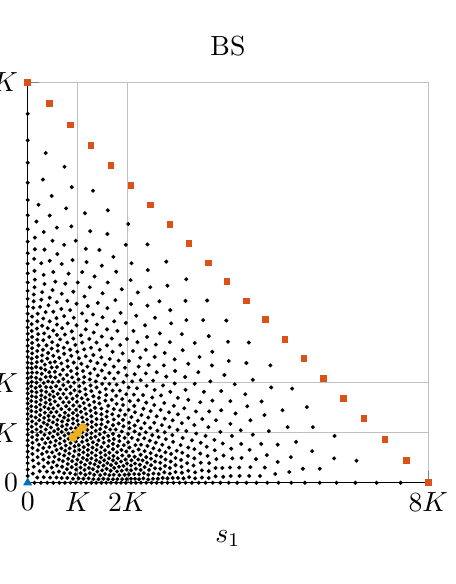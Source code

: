 % This file was created by matlab2tikz.
%
%The latest updates can be retrieved from
%  http://www.mathworks.com/matlabcentral/fileexchange/22022-matlab2tikz-matlab2tikz
%where you can also make suggestions and rate matlab2tikz.
%
\rmfamily
\definecolor{mycolor1}{rgb}{0.0,0.447,0.741}%
\definecolor{mycolor2}{rgb}{0.85,0.325,0.098}%
\definecolor{mycolor3}{rgb}{0.929,0.694,0.125}%
\definecolor{mycolor4}{rgb}{0.494,0.184,0.556}%
\definecolor{mycolor5}{rgb}{0.466,0.674,0.188}%
\definecolor{mycolor6}{rgb}{0.301,0.745,0.933}%
%
\begin{tikzpicture}[trim axis left, trim axis right, baseline]

  \begin{axis}[
    axis x line*=bottom,
    axis y line*=left,
  grid=major,
  %%tick label style = {font=\sansmath\sffamily},
  width=0.55\textwidth,
  height=0.55\textwidth,
  % at={(0\textwidth,0\textwidth)},
  % scale only axis,
  unbounded coords=jump,
  xmin=0,
  xmax=1,
  ymin=0,
  ymax=1,
  xlabel={$s_1$},
  ylabel={$s_2$},
  xtick={0,0.125,0.25,1},
  xticklabels={$0$,$K$,$2K$,$8K$},
  ytick={0,0.125,0.25,1},
  yticklabels={$0$,$K$,$2K$,$8K$},
  % yticklabels={,,}, %hides y ticks
  axis background/.style={fill=white},
  %title style={font=\bfseries},
  title={BS},
  legend pos=north east,
  legend style={legend cell align=left,align=left,draw=white!15!black}
  ]
  \addplot [color=black,mark size=0.5pt,only marks,mark=*,mark options={solid},forget plot]
    table[row sep=crcr]{%
  0	0\\
  0	0.017\\
  0	0.033\\
  0	0.049\\
  0	0.064\\
  0	0.078\\
  0	0.093\\
  0	0.106\\
  0	0.12\\
  0	0.133\\
  0	0.147\\
  0	0.159\\
  0	0.172\\
  0	0.185\\
  0	0.198\\
  0	0.21\\
  0	0.223\\
  0	0.235\\
  0	0.248\\
  0	0.261\\
  0	0.274\\
  0	0.287\\
  0	0.3\\
  0	0.314\\
  0	0.328\\
  0	0.342\\
  0	0.357\\
  0	0.372\\
  0	0.388\\
  0	0.404\\
  0	0.422\\
  0	0.44\\
  0	0.459\\
  0	0.479\\
  0	0.5\\
  0	0.523\\
  0	0.547\\
  0	0.573\\
  0	0.602\\
  0	0.633\\
  0	0.668\\
  0	0.706\\
  0	0.749\\
  0	0.799\\
  0	0.855\\
  0	0.921\\
  0	1\\
  0.009	0.241\\
  0.009	0.191\\
  0.009	0.166\\
  0.009	0.204\\
  0.009	0.264\\
  0.009	0.179\\
  0.01	0.216\\
  0.01	0.228\\
  0.01	0.286\\
  0.01	0.14\\
  0.01	0.252\\
  0.01	0.379\\
  0.01	0.396\\
  0.01	0.298\\
  0.01	0.31\\
  0.011	0.323\\
  0.011	0.127\\
  0.011	0.153\\
  0.011	0.114\\
  0.011	0.364\\
  0.011	0.275\\
  0.011	0.349\\
  0.011	0.336\\
  0.011	0.415\\
  0.012	0.1\\
  0.012	0.072\\
  0.012	0.087\\
  0.013	0.056\\
  0.013	0.023\\
  0.014	0.437\\
  0.015	0.04\\
  0.015	0.453\\
  0.015	0.47\\
  0.016	0.559\\
  0.017	0.488\\
  0.017	0\\
  0.017	0.529\\
  0.018	0.583\\
  0.018	0.612\\
  0.018	0.507\\
  0.02	0.237\\
  0.02	0.163\\
  0.021	0.189\\
  0.021	0.177\\
  0.021	0.202\\
  0.021	0.262\\
  0.021	0.214\\
  0.021	0.289\\
  0.021	0.147\\
  0.022	0.133\\
  0.022	0.25\\
  0.022	0.226\\
  0.022	0.652\\
  0.023	0.385\\
  0.023	0.314\\
  0.023	0.107\\
  0.023	0.301\\
  0.023	0.275\\
  0.024	0.329\\
  0.024	0.119\\
  0.024	0.403\\
  0.024	0.013\\
  0.024	0.357\\
  0.025	0.422\\
  0.025	0.064\\
  0.025	0.081\\
  0.026	0.371\\
  0.027	0.343\\
  0.027	0.048\\
  0.027	0.694\\
  0.028	0.095\\
  0.029	0.156\\
  0.03	0.029\\
  0.031	0.439\\
  0.031	0.169\\
  0.031	0.241\\
  0.031	0.195\\
  0.032	0.182\\
  0.032	0.258\\
  0.033	0.286\\
  0.033	0.207\\
  0.033	0.14\\
  0.033	0\\
  0.033	0.127\\
  0.034	0.218\\
  0.034	0.457\\
  0.034	0.23\\
  0.034	0.548\\
  0.035	0.304\\
  0.035	0.272\\
  0.036	0.109\\
  0.036	0.476\\
  0.036	0.318\\
  0.036	0.392\\
  0.036	0.072\\
  0.038	0.332\\
  0.038	0.757\\
  0.039	0.058\\
  0.039	0.087\\
  0.039	0.356\\
  0.039	0.41\\
  0.04	0.519\\
  0.04	0.15\\
  0.04	0.249\\
  0.04	0.626\\
  0.04	0.04\\
  0.04	0.014\\
  0.041	0.162\\
  0.041	0.373\\
  0.042	0.496\\
  0.042	0.189\\
  0.042	0.582\\
  0.042	0.12\\
  0.043	0.175\\
  0.043	0.295\\
  0.044	0.099\\
  0.044	0.282\\
  0.044	0.213\\
  0.045	0.264\\
  0.045	0.2\\
  0.045	0.133\\
  0.045	0.823\\
  0.045	0.426\\
  0.046	0.239\\
  0.046	0.227\\
  0.047	0.343\\
  0.048	0.028\\
  0.048	0.077\\
  0.049	0.31\\
  0.049	0\\
  0.049	0.145\\
  0.05	0.386\\
  0.051	0.05\\
  0.051	0.324\\
  0.051	0.111\\
  0.051	0.253\\
  0.052	0.443\\
  0.052	0.167\\
  0.052	0.185\\
  0.053	0.064\\
  0.053	0.156\\
  0.054	0.946\\
  0.054	0.364\\
  0.054	0.276\\
  0.054	0.089\\
  0.055	0.124\\
  0.055	0.667\\
  0.055	0.22\\
  0.055	0.462\\
  0.055	0.403\\
  0.055	0.554\\
  0.055	0.207\\
  0.056	0.3\\
  0.056	0.013\\
  0.057	0.265\\
  0.057	0.196\\
  0.057	0.101\\
  0.058	0.238\\
  0.058	0.138\\
  0.058	0.176\\
  0.06	0.038\\
  0.06	0.288\\
  0.06	0.716\\
  0.06	0.335\\
  0.061	0.076\\
  0.061	0.351\\
  0.062	0.604\\
  0.062	0.251\\
  0.062	0.481\\
  0.063	0.151\\
  0.063	0.228\\
  0.063	0.115\\
  0.064	0.38\\
  0.064	0.186\\
  0.064	0.317\\
  0.064	0.052\\
  0.064	0.427\\
  0.064	0\\
  0.064	0.526\\
  0.064	0.025\\
  0.065	0.165\\
  0.065	0.215\\
  0.066	0.129\\
  0.067	0.065\\
  0.068	0.093\\
  0.068	0.203\\
  0.068	0.277\\
  0.068	0.302\\
  0.069	0.263\\
  0.069	0.502\\
  0.07	0.105\\
  0.071	0.241\\
  0.072	0.013\\
  0.072	0.411\\
  0.072	0.082\\
  0.072	0.177\\
  0.073	0.145\\
  0.073	0.395\\
  0.073	0.369\\
  0.073	0.451\\
  0.073	0.289\\
  0.073	0.637\\
  0.073	0.043\\
  0.074	0.157\\
  0.074	0.571\\
  0.075	0.343\\
  0.075	0.121\\
  0.075	0.329\\
  0.075	0.222\\
  0.076	0.134\\
  0.076	0.193\\
  0.077	0.253\\
  0.078	0.058\\
  0.078	0.028\\
  0.079	0\\
  0.079	0.072\\
  0.079	0.312\\
  0.08	0.168\\
  0.08	0.098\\
  0.081	0.27\\
  0.081	0.211\\
  0.081	0.358\\
  0.081	0.233\\
  0.081	0.111\\
  0.084	0.434\\
  0.084	0.086\\
  0.084	0.298\\
  0.084	0.184\\
  0.085	0.472\\
  0.085	0.127\\
  0.085	0.546\\
  0.085	0.012\\
  0.086	0.153\\
  0.086	0.04\\
  0.086	0.141\\
  0.086	0.386\\
  0.088	0.282\\
  0.088	0.054\\
  0.089	0.201\\
  0.089	0.259\\
  0.089	0.244\\
  0.089	0.222\\
  0.09	0.337\\
  0.091	0.068\\
  0.091	0.024\\
  0.091	0.416\\
  0.091	0.322\\
  0.091	0.163\\
  0.091	0.594\\
  0.092	0.104\\
  0.092	0.118\\
  0.092	0.789\\
  0.093	0.175\\
  0.093	0\\
  0.093	0.37\\
  0.094	0.08\\
  0.094	0.497\\
  0.095	0.093\\
  0.096	0.233\\
  0.096	0.133\\
  0.096	0.685\\
  0.096	0.191\\
  0.097	0.212\\
  0.098	0.034\\
  0.098	0.269\\
  0.098	0.145\\
  0.099	0.454\\
  0.099	0.305\\
  0.099	0.35\\
  0.099	0.012\\
  0.1	0.047\\
  0.1	0.29\\
  0.1	0.398\\
  0.101	0.252\\
  0.101	0.06\\
  0.101	0.156\\
  0.102	0.11\\
  0.102	0.522\\
  0.102	0.168\\
  0.102	0.123\\
  0.103	0.201\\
  0.104	0.073\\
  0.104	0.183\\
  0.105	0.086\\
  0.106	0.024\\
  0.106	0.431\\
  0.106	0.332\\
  0.107	0.893\\
  0.107	0\\
  0.107	0.24\\
  0.107	0.099\\
  0.107	0.223\\
  0.108	0.136\\
  0.108	0.279\\
  0.109	0.64\\
  0.109	0.317\\
  0.11	0.039\\
  0.11	0.738\\
  0.11	0.378\\
  0.111	0.263\\
  0.111	0.054\\
  0.112	0.21\\
  0.112	0.556\\
  0.113	0.113\\
  0.113	0.174\\
  0.113	0.01\\
  0.113	0.16\\
  0.113	0.148\\
  0.114	0.193\\
  0.114	0.125\\
  0.114	0.477\\
  0.114	0.066\\
  0.114	0.36\\
  0.115	0.412\\
  0.115	0.3\\
  0.116	0.25\\
  0.117	0.079\\
  0.117	0.091\\
  0.117	0.231\\
  0.119	0.021\\
  0.119	0.344\\
  0.12	0.136\\
  0.12	0.604\\
  0.12	0.103\\
  0.12	0\\
  0.121	0.033\\
  0.121	0.046\\
  0.121	0.182\\
  0.122	0.447\\
  0.122	0.393\\
  0.123	0.286\\
  0.123	0.272\\
  0.123	0.217\\
  0.123	0.202\\
  0.124	0.327\\
  0.124	0.168\\
  0.124	0.058\\
  0.124	0.155\\
  0.125	0.5\\
  0.125	0.125\\
  0.125	0.113\\
  0.127	0.011\\
  0.127	0.258\\
  0.127	0.144\\
  0.128	0.311\\
  0.128	0.07\\
  0.128	0.094\\
  0.129	0.082\\
  0.129	0.241\\
  0.13	0.191\\
  0.13	0.228\\
  0.132	0.024\\
  0.132	0.038\\
  0.133	0.368\\
  0.133	0.051\\
  0.133	0.177\\
  0.133	0\\
  0.134	0.297\\
  0.135	0.211\\
  0.136	0.163\\
  0.136	0.35\\
  0.136	0.423\\
  0.136	0.526\\
  0.136	0.126\\
  0.136	0.102\\
  0.137	0.114\\
  0.138	0.138\\
  0.138	0.151\\
  0.138	0.279\\
  0.138	0.062\\
  0.139	0.01\\
  0.139	0.076\\
  0.14	0.089\\
  0.14	0.25\\
  0.14	0.199\\
  0.141	0.333\\
  0.141	0.264\\
  0.142	0.032\\
  0.142	0.465\\
  0.143	0.045\\
  0.143	0.185\\
  0.143	0.673\\
  0.144	0.02\\
  0.144	0.234\\
  0.145	0.22\\
  0.145	0.383\\
  0.145	0.316\\
  0.145	0.584\\
  0.146	0.172\\
  0.146	0\\
  0.147	0.551\\
  0.147	0.404\\
  0.147	0.12\\
  0.148	0.057\\
  0.148	0.106\\
  0.148	0.158\\
  0.149	0.29\\
  0.149	0.145\\
  0.149	0.132\\
  0.15	0.069\\
  0.15	0.208\\
  0.15	0.082\\
  0.15	0.441\\
  0.151	0.095\\
  0.152	0.011\\
  0.153	0.037\\
  0.154	0.359\\
  0.154	0.194\\
  0.155	0.258\\
  0.155	0.024\\
  0.155	0.488\\
  0.156	0.628\\
  0.156	0.273\\
  0.156	0.049\\
  0.157	0.18\\
  0.157	0.243\\
  0.157	0.304\\
  0.158	0.112\\
  0.158	0.842\\
  0.158	0.337\\
  0.159	0.229\\
  0.159	0\\
  0.159	0.061\\
  0.159	0.166\\
  0.159	0.124\\
  0.16	0.139\\
  0.16	0.152\\
  0.16	0.075\\
  0.162	0.088\\
  0.163	0.42\\
  0.163	0.101\\
  0.163	0.729\\
  0.163	0.034\\
  0.164	0.216\\
  0.164	0.319\\
  0.164	0.009\\
  0.165	0.375\\
  0.166	0.202\\
  0.166	0.02\\
  0.167	0.046\\
  0.167	0.284\\
  0.167	0.515\\
  0.168	0.187\\
  0.169	0.115\\
  0.17	0.13\\
  0.17	0.253\\
  0.17	0.174\\
  0.17	0.068\\
  0.171	0\\
  0.171	0.145\\
  0.171	0.056\\
  0.172	0.238\\
  0.172	0.159\\
  0.172	0.35\\
  0.172	0.082\\
  0.173	0.095\\
  0.173	0.395\\
  0.174	0.028\\
  0.174	0.299\\
  0.175	0.268\\
  0.175	0.449\\
  0.176	0.04\\
  0.177	0.009\\
  0.177	0.106\\
  0.178	0.212\\
  0.179	0.198\\
  0.179	0.581\\
  0.18	0.121\\
  0.18	0.332\\
  0.18	0.226\\
  0.18	0.051\\
  0.181	0.019\\
  0.181	0.134\\
  0.182	0.075\\
  0.183	0.063\\
  0.184	0.171\\
  0.184	0.185\\
  0.184	0.089\\
  0.184	0\\
  0.184	0.146\\
  0.184	0.313\\
  0.185	0.365\\
  0.185	0.158\\
  0.185	0.542\\
  0.185	0.28\\
  0.186	0.031\\
  0.186	0.247\\
  0.187	0.473\\
  0.187	0.413\\
  0.189	0.112\\
  0.189	0.043\\
  0.189	0.01\\
  0.19	0.1\\
  0.191	0.056\\
  0.192	0.126\\
  0.193	0.022\\
  0.193	0.261\\
  0.193	0.295\\
  0.193	0.081\\
  0.194	0.069\\
  0.194	0.205\\
  0.195	0.234\\
  0.195	0.139\\
  0.196	0\\
  0.196	0.219\\
  0.197	0.165\\
  0.197	0.035\\
  0.198	0.178\\
  0.198	0.343\\
  0.198	0.383\\
  0.199	0.621\\
  0.199	0.049\\
  0.199	0.436\\
  0.2	0.152\\
  0.2	0.5\\
  0.2	0.68\\
  0.201	0.091\\
  0.201	0.009\\
  0.201	0.117\\
  0.201	0.192\\
  0.203	0.061\\
  0.203	0.105\\
  0.204	0.019\\
  0.204	0.247\\
  0.204	0.274\\
  0.204	0.075\\
  0.205	0.309\\
  0.206	0.133\\
  0.207	0.03\\
  0.208	0.044\\
  0.208	0\\
  0.208	0.792\\
  0.21	0.207\\
  0.21	0.36\\
  0.211	0.171\\
  0.212	0.327\\
  0.212	0.23\\
  0.213	0.097\\
  0.213	0.009\\
  0.213	0.056\\
  0.213	0.084\\
  0.213	0.122\\
  0.213	0.144\\
  0.214	0.564\\
  0.214	0.067\\
  0.215	0.158\\
  0.215	0.109\\
  0.215	0.29\\
  0.215	0.02\\
  0.215	0.184\\
  0.216	0.26\\
  0.216	0.037\\
  0.216	0.403\\
  0.219	0.456\\
  0.22	0.133\\
  0.221	0\\
  0.221	0.217\\
  0.221	0.527\\
  0.221	0.049\\
  0.222	0.197\\
  0.222	0.245\\
  0.223	0.028\\
  0.223	0.076\\
  0.224	0.379\\
  0.224	0.009\\
  0.225	0.092\\
  0.225	0.061\\
  0.226	0.275\\
  0.227	0.305\\
  0.227	0.148\\
  0.227	0.167\\
  0.228	0.04\\
  0.228	0.117\\
  0.229	0.104\\
  0.229	0.019\\
  0.23	0.23\\
  0.231	0.344\\
  0.231	0.181\\
  0.232	0.424\\
  0.233	0\\
  0.233	0.053\\
  0.234	0.082\\
  0.235	0.483\\
  0.235	0.128\\
  0.235	0.03\\
  0.236	0.209\\
  0.236	0.068\\
  0.236	0.009\\
  0.237	0.323\\
  0.238	0.157\\
  0.238	0.194\\
  0.239	0.042\\
  0.239	0.141\\
  0.239	0.251\\
  0.24	0.094\\
  0.242	0.02\\
  0.242	0.112\\
  0.243	0.17\\
  0.243	0.287\\
  0.244	0.058\\
  0.245	0.399\\
  0.245	0.594\\
  0.245	0\\
  0.246	0.078\\
  0.246	0.221\\
  0.247	0.033\\
  0.247	0.268\\
  0.247	0.009\\
  0.248	0.359\\
  0.248	0.048\\
  0.251	0.122\\
  0.251	0.646\\
  0.251	0.101\\
  0.252	0.238\\
  0.252	0.182\\
  0.253	0.021\\
  0.253	0.15\\
  0.253	0.067\\
  0.253	0.304\\
  0.254	0.136\\
  0.254	0.088\\
  0.255	0.204\\
  0.257	0.506\\
  0.258	0\\
  0.258	0.043\\
  0.258	0.01\\
  0.258	0.742\\
  0.258	0.446\\
  0.258	0.031\\
  0.259	0.164\\
  0.259	0.548\\
  0.259	0.056\\
  0.26	0.112\\
  0.261	0.253\\
  0.263	0.078\\
  0.263	0.329\\
  0.264	0.379\\
  0.265	0.22\\
  0.266	0.022\\
  0.266	0.192\\
  0.267	0.128\\
  0.267	0.143\\
  0.267	0.271\\
  0.267	0.065\\
  0.268	0.01\\
  0.268	0.176\\
  0.268	0.048\\
  0.269	0.094\\
  0.27	0.035\\
  0.27	0\\
  0.271	0.417\\
  0.273	0.236\\
  0.274	0.351\\
  0.275	0.475\\
  0.275	0.155\\
  0.275	0.107\\
  0.276	0.058\\
  0.276	0.206\\
  0.277	0.083\\
  0.277	0.29\\
  0.278	0.021\\
  0.278	0.009\\
  0.279	0.121\\
  0.28	0.045\\
  0.281	0.312\\
  0.282	0.032\\
  0.282	0.07\\
  0.282	0.256\\
  0.283	0\\
  0.283	0.095\\
  0.283	0.136\\
  0.284	0.169\\
  0.287	0.056\\
  0.288	0.219\\
  0.289	0.185\\
  0.289	0.011\\
  0.29	0.024\\
  0.291	0.111\\
  0.292	0.079\\
  0.292	0.149\\
  0.292	0.039\\
  0.293	0.393\\
  0.295	0.126\\
  0.295	0.332\\
  0.295	0.273\\
  0.296	0\\
  0.296	0.064\\
  0.296	0.2\\
  0.297	0.242\\
  0.298	0.364\\
  0.298	0.05\\
  0.299	0.092\\
  0.299	0.442\\
  0.299	0.595\\
  0.3	0.531\\
  0.301	0.008\\
  0.301	0.163\\
  0.301	0.02\\
  0.302	0.294\\
  0.303	0.032\\
  0.305	0.105\\
  0.306	0.488\\
  0.306	0.137\\
  0.307	0.693\\
  0.307	0.179\\
  0.307	0.074\\
  0.308	0.044\\
  0.308	0.06\\
  0.309	0\\
  0.311	0.213\\
  0.311	0.119\\
  0.313	0.01\\
  0.313	0.255\\
  0.314	0.086\\
  0.314	0.023\\
  0.316	0.15\\
  0.316	0.194\\
  0.317	0.232\\
  0.317	0.314\\
  0.318	0.036\\
  0.318	0.412\\
  0.318	0.053\\
  0.32	0.345\\
  0.32	0.1\\
  0.321	0.068\\
  0.322	0.276\\
  0.322	0\\
  0.322	0.166\\
  0.324	0.13\\
  0.325	0.01\\
  0.327	0.022\\
  0.327	0.114\\
  0.329	0.081\\
  0.329	0.453\\
  0.33	0.373\\
  0.331	0.05\\
  0.331	0.035\\
  0.332	0.182\\
  0.333	0.065\\
  0.333	0.218\\
  0.335	0.144\\
  0.335	0\\
  0.336	0.095\\
  0.337	0.012\\
  0.338	0.243\\
  0.34	0.293\\
  0.341	0.026\\
  0.341	0.199\\
  0.342	0.324\\
  0.342	0.16\\
  0.342	0.126\\
  0.343	0.042\\
  0.344	0.076\\
  0.344	0.058\\
  0.345	0.109\\
  0.346	0.552\\
  0.346	0.265\\
  0.349	0.492\\
  0.349	0.011\\
  0.349	0\\
  0.353	0.176\\
  0.353	0.088\\
  0.354	0.139\\
  0.355	0.023\\
  0.355	0.645\\
  0.355	0.037\\
  0.355	0.351\\
  0.356	0.227\\
  0.356	0.431\\
  0.357	0.053\\
  0.358	0.072\\
  0.358	0.398\\
  0.361	0.119\\
  0.362	0.012\\
  0.362	0.156\\
  0.363	0.102\\
  0.364	0\\
  0.365	0.192\\
  0.367	0.248\\
  0.367	0.308\\
  0.368	0.279\\
  0.369	0.062\\
  0.369	0.044\\
  0.369	0.027\\
  0.372	0.08\\
  0.374	0.132\\
  0.375	0.212\\
  0.375	0.012\\
  0.375	0.171\\
  0.379	0\\
  0.382	0.094\\
  0.383	0.057\\
  0.384	0.04\\
  0.385	0.149\\
  0.385	0.025\\
  0.385	0.371\\
  0.386	0.075\\
  0.387	0.112\\
  0.387	0.331\\
  0.389	0.011\\
  0.391	0.186\\
  0.393	0.264\\
  0.394	0.454\\
  0.394	0\\
  0.394	0.232\\
  0.396	0.406\\
  0.396	0.129\\
  0.396	0.508\\
  0.398	0.049\\
  0.4	0.067\\
  0.401	0.297\\
  0.401	0.088\\
  0.401	0.03\\
  0.401	0.207\\
  0.401	0.162\\
  0.403	0.597\\
  0.403	0.014\\
  0.41	0.106\\
  0.41	0\\
  0.414	0.043\\
  0.416	0.144\\
  0.416	0.061\\
  0.416	0.084\\
  0.417	0.247\\
  0.417	0.349\\
  0.418	0.026\\
  0.418	0.011\\
  0.42	0.178\\
  0.421	0.123\\
  0.426	0.276\\
  0.427	0\\
  0.429	0.314\\
  0.431	0.201\\
  0.431	0.073\\
  0.432	0.1\\
  0.432	0.05\\
  0.435	0.013\\
  0.435	0.031\\
  0.436	0.159\\
  0.438	0.406\\
  0.44	0.227\\
  0.444	0.117\\
  0.444	0\\
  0.447	0.09\\
  0.448	0.455\\
  0.449	0.067\\
  0.451	0.549\\
  0.451	0.139\\
  0.452	0.029\\
  0.452	0.366\\
  0.452	0.012\\
  0.453	0.178\\
  0.453	0.049\\
  0.456	0.253\\
  0.46	0.293\\
  0.461	0.205\\
  0.461	0.327\\
  0.462	0\\
  0.466	0.107\\
  0.467	0.081\\
  0.469	0.037\\
  0.469	0.016\\
  0.47	0.156\\
  0.471	0.059\\
  0.481	0.127\\
  0.481	0\\
  0.483	0.229\\
  0.483	0.181\\
  0.486	0.037\\
  0.487	0.098\\
  0.488	0.015\\
  0.489	0.068\\
  0.491	0.269\\
  0.496	0.405\\
  0.498	0.502\\
  0.5	0.352\\
  0.502	0\\
  0.502	0.304\\
  0.505	0.038\\
  0.506	0.147\\
  0.506	0.204\\
  0.507	0.017\\
  0.508	0.085\\
  0.51	0.117\\
  0.511	0.061\\
  0.517	0.246\\
  0.519	0.173\\
  0.523	0\\
  0.528	0.038\\
  0.529	0.017\\
  0.532	0.131\\
  0.533	0.097\\
  0.534	0.062\\
  0.543	0.221\\
  0.546	0.454\\
  0.546	0.299\\
  0.546	0\\
  0.548	0.191\\
  0.552	0.35\\
  0.553	0.017\\
  0.554	0.082\\
  0.556	0.156\\
  0.556	0.039\\
  0.562	0.257\\
  0.562	0.12\\
  0.57	0.059\\
  0.571	0\\
  0.58	0.017\\
  0.583	0.097\\
  0.584	0.203\\
  0.591	0.169\\
  0.592	0.038\\
  0.593	0.407\\
  0.597	0.069\\
  0.598	0\\
  0.602	0.129\\
  0.606	0.293\\
  0.608	0.238\\
  0.618	0.022\\
  0.624	0.052\\
  0.624	0.095\\
  0.626	0\\
  0.636	0.181\\
  0.642	0.358\\
  0.649	0.139\\
  0.653	0.027\\
  0.657	0.064\\
  0.658	0\\
  0.66	0.235\\
  0.67	0.102\\
  0.687	0.035\\
  0.69	0.31\\
  0.692	0\\
  0.697	0.189\\
  0.71	0.079\\
  0.712	0.139\\
  0.729	0\\
  0.729	0.035\\
  0.739	0.261\\
  0.765	0.061\\
  0.766	0.117\\
  0.771	0\\
  0.789	0.211\\
  0.818	0\\
  0.821	0.055\\
  0.84	0.16\\
  0.871	0\\
  0.892	0.108\\
  0.931	0\\
  0.945	0.055\\
  1	0\\
  };
  % %\addlegendentry{data1}

  \addplot [color=mycolor1,mark size=1pt,only marks,mark=triangle*,mark options={solid,scale=1.5},forget plot]
    table[row sep=crcr]{%
  0	0\\
  };
  %\addlegendentry{data2}

  \addplot [color=mycolor2,mark size=1pt,only marks,mark=square*,mark options={solid},forget plot]
    table[row sep=crcr]{%
  0	1\\
  0.054	0.946\\
  0.107	0.893\\
  0.158	0.842\\
  0.208	0.792\\
  0.258	0.742\\
  0.307	0.693\\
  0.355	0.645\\
  0.403	0.597\\
  0.451	0.549\\
  0.498	0.502\\
  0.546	0.454\\
  0.593	0.407\\
  0.642	0.358\\
  0.69	0.31\\
  0.739	0.261\\
  0.789	0.211\\
  0.84	0.16\\
  0.892	0.108\\
  0.945	0.055\\
  1	0\\
  };
  %\addlegendentry{data3}

  \addplot [color=mycolor3, draw=none, mark=pentagon*, mark options={solid, mycolor3,scale=0.75}]
    table[row sep=crcr]{%
  0.113	0.113\\
  0.125	0.125\\
  0.138	0.138\\
  };
  %\addlegendentry{data4}

  \end{axis}
  \end{tikzpicture}%
